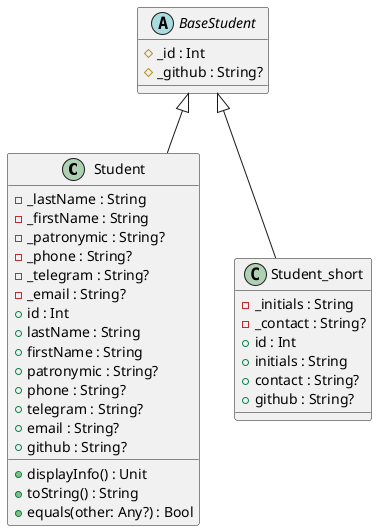 @startuml
class Student {
  - _lastName : String
  - _firstName : String
  - _patronymic : String?
  - _phone : String?
  - _telegram : String?
  - _email : String?
  + id : Int
  + lastName : String
  + firstName : String
  + patronymic : String?
  + phone : String?
  + telegram : String?
  + email : String?
  + github : String?
  + displayInfo() : Unit
  + toString() : String
  + equals(other: Any?) : Bool
}

class Student_short {
  - _initials : String
  - _contact : String?
  + id : Int
  + initials : String
  + contact : String?
  + github : String?
}

abstract class BaseStudent {
  # _id : Int
  # _github : String?
}

BaseStudent <|-- Student
BaseStudent <|-- Student_short
@enduml